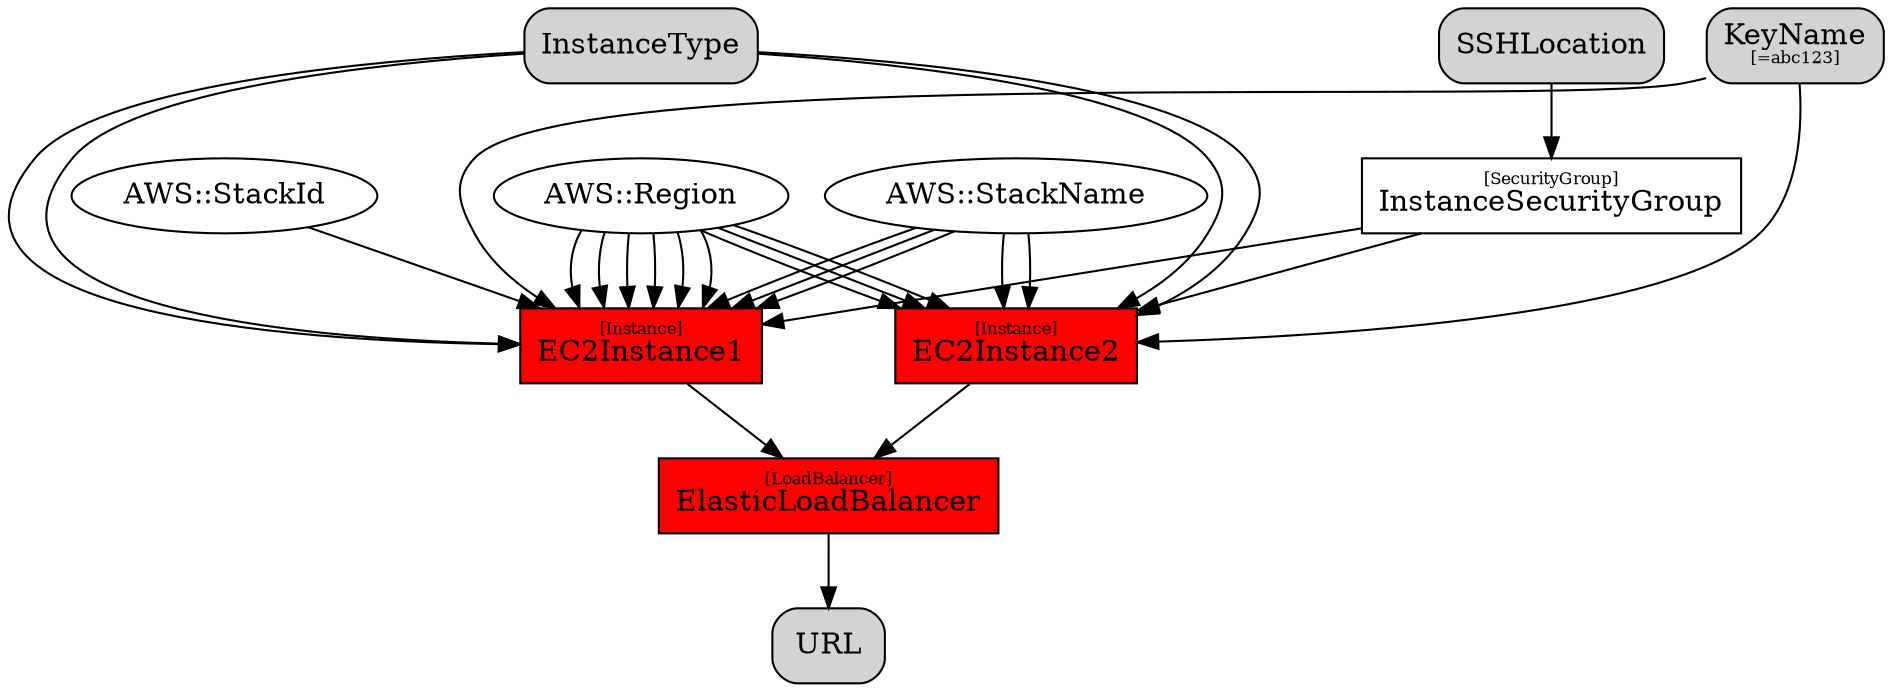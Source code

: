 digraph "AWS CloudFormation Sample Template ELBStickinessSample: Create a load balanced sample web site with ELB stickiness enabled. The AI is chosen based on the region in which the stack is run. This example creates 2 EC2 instances behind a load balancer with a simple health check. The ec2 instnces are untargeted and may be deployed in one or more availaiblity zones. The web site is available on port 80, however, the instances can be configured to listen on any port (8888 by default). **WARNING** This template creates one or more Amazon EC2 instances and an Elastic Load Balancer. You will be billed for the AWS resources used if you create a stack from this template." {
labeljust=l;
node [shape=box];
node [style="filled"];
node [fillcolor="red"]
"ElasticLoadBalancer"[label=<<FONT POINT-SIZE="8">[LoadBalancer]</FONT><BR />ElasticLoadBalancer>]
node [style=""];
node [fillcolor=""]
node [style="filled"];
node [fillcolor="red"]
"EC2Instance1"[label=<<FONT POINT-SIZE="8">[Instance]</FONT><BR />EC2Instance1>]
node [style=""];
node [fillcolor=""]
node [style="filled"];
node [fillcolor="red"]
"EC2Instance2"[label=<<FONT POINT-SIZE="8">[Instance]</FONT><BR />EC2Instance2>]
node [style=""];
node [fillcolor=""]
"InstanceSecurityGroup"[label=<<FONT POINT-SIZE="8">[SecurityGroup]</FONT><BR />InstanceSecurityGroup>]
subgraph "Parameters" {
labeljust=l;
node [shape=box];
node [style="filled,rounded"]
rank=source
"InstanceType"
"KeyName"[label=<KeyName<BR /><FONT POINT-SIZE="8">[=abc123]</FONT>>]
"SSHLocation"
}
subgraph "Outputs" {
labeljust=l;
node [shape=box];
node [style="filled,rounded"]
rank=sink
"URL"
}
subgraph "Pseudo Parameters" {
labeljust=l;
node [shape=ellipse];
"AWS::Region"
"AWS::StackId"
"AWS::StackName"
}
"EC2Instance1" -> "ElasticLoadBalancer";
"EC2Instance2" -> "ElasticLoadBalancer";
"AWS::Region" -> "EC2Instance1";
"AWS::StackId" -> "EC2Instance1";
"AWS::Region" -> "EC2Instance1";
"AWS::StackName" -> "EC2Instance1";
"AWS::Region" -> "EC2Instance1";
"InstanceSecurityGroup" -> "EC2Instance1";
"KeyName" -> "EC2Instance1";
"InstanceType" -> "EC2Instance1";
"AWS::Region" -> "EC2Instance1";
"InstanceType" -> "EC2Instance1";
"AWS::StackName" -> "EC2Instance1";
"AWS::Region" -> "EC2Instance1";
"AWS::StackName" -> "EC2Instance1";
"AWS::Region" -> "EC2Instance1";
"InstanceSecurityGroup" -> "EC2Instance2";
"KeyName" -> "EC2Instance2";
"InstanceType" -> "EC2Instance2";
"AWS::Region" -> "EC2Instance2";
"InstanceType" -> "EC2Instance2";
"AWS::StackName" -> "EC2Instance2";
"AWS::Region" -> "EC2Instance2";
"AWS::StackName" -> "EC2Instance2";
"AWS::Region" -> "EC2Instance2";
"SSHLocation" -> "InstanceSecurityGroup";
"ElasticLoadBalancer" -> "URL";
}
